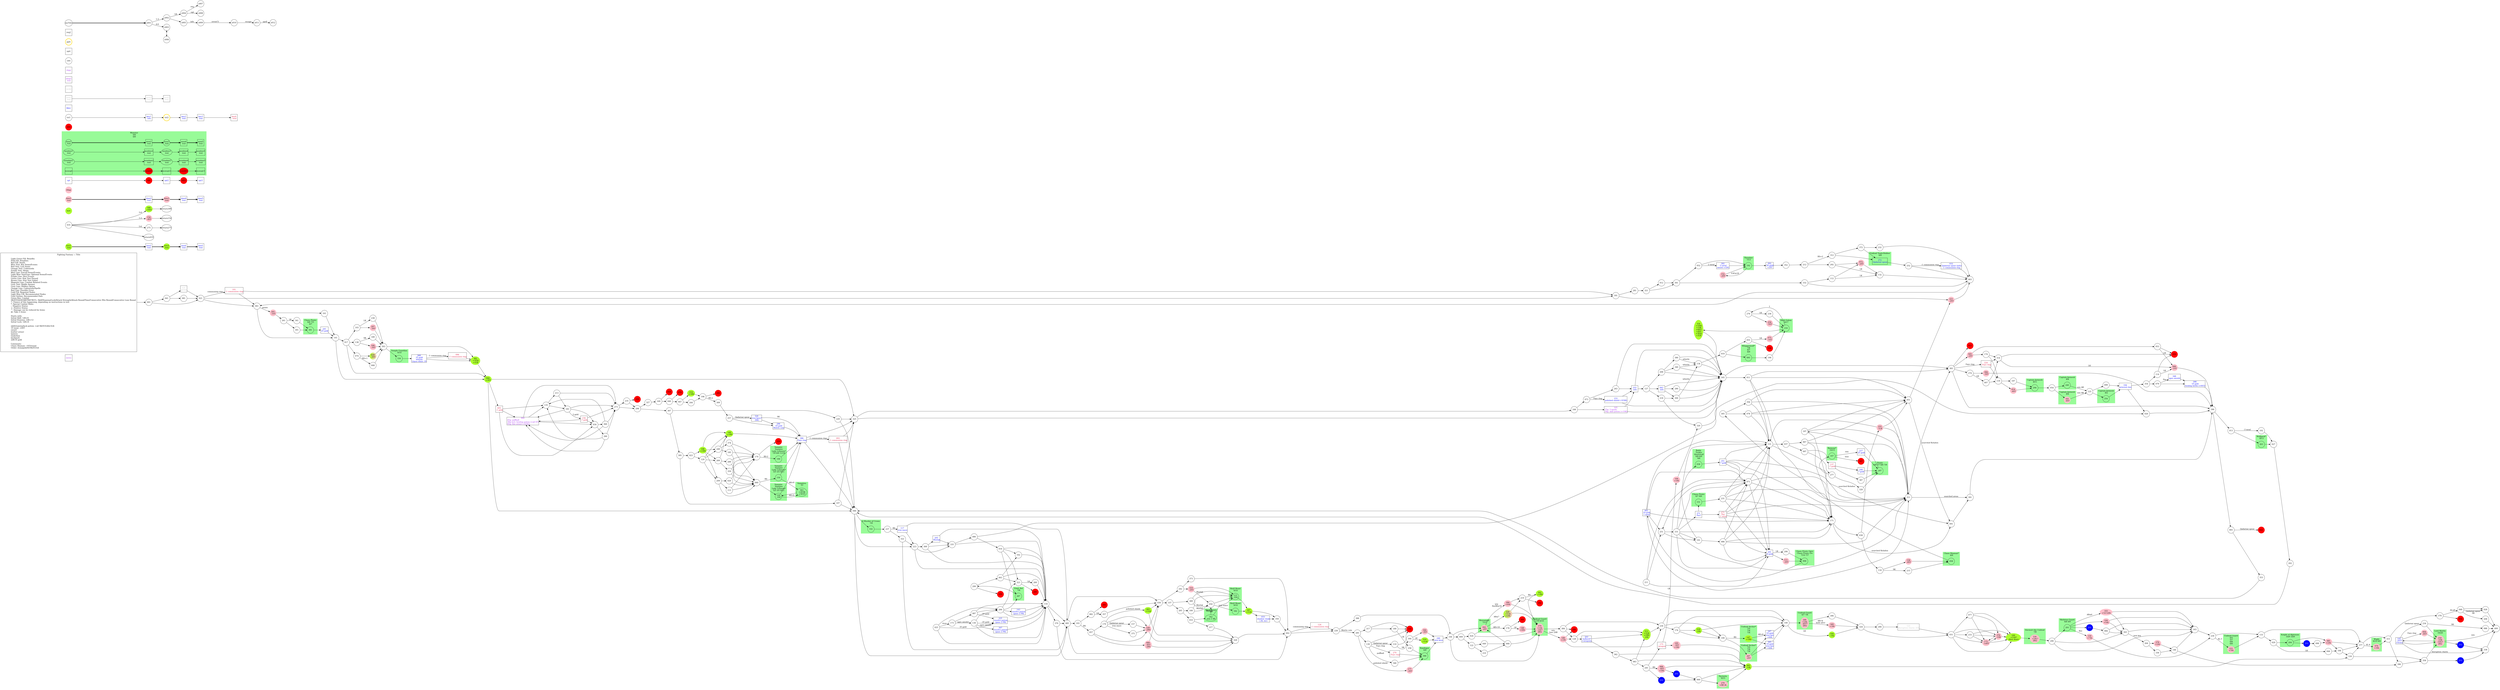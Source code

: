 digraph {
	// graph defaults
	rankdir=LR
	mclimit=50
	nodesep=.3 // changes horizontal separation of nodes
	ranksep=.4 // changes vertical separation of nodes
	node [height=.7
		width=.7
		shape=ellipse
		margin=0]
	edge[weight=5]
	stylesheet="../style.css"
	
	subgraph ShopMenu {
		node [fontcolor = "purple" shape = "rect" margin = 0.1]
		menu
	}

	// a box for a graph label
	// note that you can override the defaults set above
	title [label = "Fighting Fantasy --: Title\n\n \
		Light Green Fill: Benefits\l \
		Pink Fill: Penalties\l \
		Red Fill: Death\l \
		Blue Text: Key Items/Events\l \
		Red Text: Lost Items\l \
		Orange Text: Codewords\l \
		Purple Text: Shops\l \
		Blue Line: Forced Items/Events\l \
		Light Blue Text/Line: Optional Items/Events\l \
		Purple Line: Dice Events\l \
		Green Line: Stat Test Passed\l \
		Brown Line: Stat Test Failed\l \
		Magenta Line: Combat Related Events\l \
		Grey Text: Riddle Answer\l \
		Grey Line: Hidden Option\l \
		Orange Line: Codewords/Spells\l \
		Red Line: Possible Error\l \
		Gold Fill: Required Nodes\l \
		Light Blue Fill: Recommended Nodes\l \
		Gold Outline: Recommended Path\l \
		Green Box: Combat\l \
		SK/ST/LK/AT/AR/TM/CW/CL: Skill/Stamina/Luck/Attack Strength/Attack Round/Time/Consecutive Win Round/Consecutive Lose Round\l \
		?: Chance of this happening, depending on instructions in text\l \
		*: Special Combat Rules\l \
		-: Negative Status\l \
		+: Positive Status\l \
		^: Damage can be reduced by items\l \
		@: Take 2 items\l\l \
		Starts with:\l \
		Initial Skill: 1d6+6\l \
		Initial Stamina: 2d6+12\l \
		Initial Luck: 1d6+6\l\l \
		skill/stamina/luck potion: +all SK/ST/LK&1ILK\l \
		10 meal: +4ST\l \
		sword\l \
		leather armor\l \
		lantern\l \
		tinderbox\l \
		backpack\l \
		2d6+6 gold\l\l \
		Comments:\l \
		Chaos Shaman: -1ST/round\l \
		Order: item/gold/AT/SK/ST/LK\l \
		"
		shape = "box"
		margin = 0.1]
		
	subgraph Boost {
		node [style = "filled" color = "greenyellow"]
		boo1 [label = "\N\n text"]
		boo3 [label = "\N\n text"]
		039 [color = "greenyellow:pink" label = "\N\n -2ST\n +1RS"]
		094 [label = "\N\n +3ST"]
		100 [label = "\N\n +1LK?\n (first door)"]
		108 [label = "\N\n +1RS"]
		147 [label = "\N\n +1RS"]
		149 [label = "\N\n +1RS"]
		164 [label = "\N\n -1AL"]
		214 [label = "\N\n +1RS"]
		226 [color = "greenyellow:pink" label = "\N\n +1LK\n +2AL"]
		262 [label = "\N\n +1RS"]
		267 [label = "\N\n +1LK"]
		283 [label = "\N\n +1LK"]
		302 [label = "\N\n -1AL"]
		308 [label = "\N\n +6ST"]
		313 [label = "\N\n +1LK\n +1RS\n -2AL"]
		316 [label = "\N\n +1ISK\n +1SK\n +4IST\n +4ST\n +3ILK\n +3LK"]
		318 [label = "\N\n -2AL"]
		319 [label = "\N\n +1LK"]
		382 [label = "\N\n +1ILK\n +1LK"]
		bstt
	}

	subgraph Damage {
		node [style = "filled" color = "pink"]
		dam1 [label = "\N\n text"]
		dam3 [label = "\N\n text"]
		004 [label = "\N\n -4ST"]
		014 [label = "\N\n -4ST"]
		039 [label = "\N\n -2ST"]
		042 [label = "\N\n -2ST"]
		045 [label = "\N\n -2ST"]
		066 [label = "\N\n -4ST\n +3AL"]
		072 [label = "\N\n -2ST"]
		075 [label = "\N\n -1ST"]
		076 [label = "\N\n +3AL"]
		089 [label = "\N\n -4ST\n -2RS"]
		090 [label = "\N\n -1ST"]
		104 [label = "\N\n +5AL"]
		106 [label = "\N\n +3AL"]
		109 [label = "\N\n -2RS"]
		111 [label = "\N\n -2ST"]
		148 [label = "\N\n +4AL"]
		152 [label = "\N\n -2ST"]
		154 [label = "\N\n -4ST"]
		158 [label = "\N\n -4ST"]
		159 [label = "\N\n +7AL"]
		166 [label = "\N\n -3ST"]
		172 [label = "\N\n -1dST"]
		177 [label = "\N\n -2ST"]
		188 [label = "\N\n +2AL"]
		195 [label = "\N\n -3ST\n +3AL"]
		201 [label = "\N\n -1ST"]
		207 [label = "\N\n -3ST"]
		221 [label = "\N\n -2ST"]
		222 [label = "\N\n +3AL"]
		250 [label = "\N\n -1SK\n -1DG?\n (RS)"]
		255 [label = "\N\n -1LK"]
		256 [label = "\N\n -5ST"]
		278 [label = "\N\n +2AL"]
		279 [label = "\N\n +AR AL"]
		284 [label = "\N\n +4AL"]
		288 [label = "\N\n +2AL\n -4ST?\n (RS)"]
		310 [label = "\N\n -2ST"]
		330 [label = "\N\n +2AL?\n (RS)"]
		344 [label = "\N\n -3ST"]
		345 [label = "\N\n -4ST"]
		349 [label = "\N\n +3AL"]
		355 [label = "\N\n +1d-1dAL"]
		376 [label = "\N\n -1SK"]
		379 [label = "\N\n +1AL\n -1AT?\n (RS)"]
		385 [label = "\N\n +2AL"]
		394 [label = "\N\n -3ST"]
		397 [label = "\N\n -2ST"]
		ddgg
	}
	
	subgraph Death {
		node [style = "filled" color = "red"]
		ddt
		ddt2
		monddt
		monddt2
		015
		018
		022
		056
		059
		070
		136
		155
		220
		259
		282
		286
		295
		339
		347
		364
		393
		399
		ddtt
	}

	subgraph Key_Item {
		node [fontcolor = "blue" shape = "rect"]
		key1 [label = "\N\n info" tooltip = "info text"]
		key2 [label = "\N\n text"]
		key3 [label = "\N\n text"]
		key4 [fontcolor = "crimson" label = "\N\n -text"]
		boo2 [class = "bst" label = "\N\n text"]
		boo4 [class = "bst" label = "\N\n text"]
		boo5 [class = "bst" label = "\N\n text"]
		dam2 [class = "ddg" label = "\N\n text"]
		dam4 [class = "ddg" label = "\N\n text"]
		dam5 [class = "ddg" label = "\N\n text"]
		opt
		opt2 [class = "bst"]
		opt3 [class = "bst"]
		005 [fontcolor = "crimson" label = "\N\n -1 gold"]
		032 [label = "\N\n Qadarnai spear (info)\n -1 communion ring"]
		033 [label = "\N\n shadow cloak\n (-AL inc)"]
		043 [label = "\N\n info" tooltip = "Iola knows charm"]
		062 [label = "\N\n 10 gold\n 1 meal"]
		092 [class = "bst" label = "\N\n 50 gold\n +2ST"]
		093 [fontcolor = "crimson" label = "\N\n -1 communion ring"]
		096 [fontcolor = "crimson" label = "\N\n -1 communion ring"]
		101 [fontcolor = "crimson" label = "\N\n -1 communion ring"]
		117 [label = "\N\n iron mace"]
		126 [fontcolor = "crimson" label = "\N\n -1 communion ring"]
		137 [fontcolor = "crimson" label = "\N\n -? gold"]
		143 [label = "\N\n resolve potion\n (pass 2 PR)"]
		145 [class = "ddg" label = "\N\n -3ST?\n (!item)"]
		153 [label = "\N\n polished shield (-1ESK)"]
		156 [fontcolor = "crimson" label = "\N\n -? gold"]
		175 [fontcolor = "crimson" label = "\N\n -weapon"]
		194 [label = "\N\n armoury key"]
		203 [label = "\N\n halberd?\n (-weapon)"]
		205 [label = "\N\n Morlak"]
		224 [fontcolor = "crimson" label = "\N\n -Fays ring"]
		225 [label = "\N\n resolve potion\n (pass 2 PR)"]
		227 [label = "\N\n 25 gold"]
		241 [label = "\N\n 25 gold"]
		246 [label = "\N\n iron keys"]
		247 [class = "ddg" label = "\N\n 10 gold\n iron key\n +4AL"]
		248 [label = "\N\n ? gold"]
		270 [fontcolor = "crimson" label = "\N\n -Fays ring"]
		271 [fontcolor = "crimson" label = "\N\n Paz\n -1 meal"]
		272 [label = "\N\n Qadarnai spear"]
		291 [label = "\N\n 6 gold"]
		296 [label = "\N\n 10 gold\n Motris coin"]
		307 [label = "\N\n resolve potion\n (pass 2 PR)"]
		326 [label = "\N\n iron keys?\n (SK)"]
		333 [label = "\N\n info" tooltip = "Qadarnai spear, disruption charm, finger of Lhyss"]
		348 [label = "\N\n ages amulet"]
		351 [label = "\N\n 7 gold"]
		365 [class = "ddg" label = "\N\n 10 gold\n iron key\n +4AL"]
		368 [label = "\N\n 25 gold\n whistle\n Lhyss elixir: 35"]
		371 [label = "\N\n Paz?"]
		386 [label = "\N\n Fays ring"]
		392 [label = "\N\n -2 meal\n sword +1DG"]
		398 [label = "\N\n 10 gold\n healing herbs (+6ST)"]
		kkyy
	}
	
	subgraph Key_Word {
		node [fontcolor = "grey" shape = "rect"]
		wrd1 [label = "\N\n text"]
		wrd2 [label = "\N\n text"]
		wrd3 [label = "\N\n text"]
		121 [label = "\N\n pirate"]
		123 [label = "\N\n disruption charm: 253"]
		wrdd
	}
	
	subgraph Shop {
		node [fontcolor = "purple" shape = "rect"]
		shop1 [label = "\N\n text"]
		064 [label = "\N\n 45g: puffball\l 30g (x2): healing potion (+all ST)\l 65g: fine armor (-1EDG)\l"]
		105 [label = "\N\n 15g: 3 meals\l 50g: skill potion (+1SK)\l"]
		shpp
	}
	
	subgraph Combat {
		style = "filled" color = "palegreen"
		subgraph cluster_00 {
			label = "Monster\n 0/0\n 0/0"
			mon1 [label = "\N\n text"]
			mon2 [shape = "rect" class = "kky" label = "\N\n text"]
			mon3 [label = "\N\n text"]
			mon4 [shape = "rect" class = "kky" label = "\N\n text"]
			mon5 [shape = "rect" class = "kky" label = "\N\n text"]
			monboo1 [class = "bst" label = "\N\n text"]
			monboo2 [shape = "rect" class = "bst kky" label = "\N\n text"]
			monboo3 [class = "bst" label = "\N\n text"]
			monboo4 [shape = "rect" class = "bst kky" label = "\N\n text"]
			monboo5 [shape = "rect" class = "bst kky" label = "\N\n text"]
			mondam1 [class = "ddg" label = "\N\n text"]
			mondam2 [shape = "rect" class = "ddg kky" label = "\N\n text"]
			mondam3 [class = "ddg" label = "\N\n text"]
			mondam4 [shape = "rect" class = "ddg kky" label = "\N\n text"]
			mondam5 [shape = "rect" class = "ddg kky" label = "\N\n text"]
			monopt [shape = "rect" class = "bst kky"]
			monddt
			monopt2 [shape = "rect" class = "bst kky"]
			monddt2
			monopt3 [shape = "rect" class = "bst kky"]
		}

		subgraph cluster_01 {
			label = "Chaos Pirate Ogre\n Chaos Pirate Orc\n 7/10 7/7"
			006
		}
		
		subgraph cluster_02 {
			label = "Lord Mortis\n 11/20"
			006
		}
		
		subgraph cluster_03 {
			label = "Baldy\n Tusker\n Shortstuff\n 6/8 6/9\n 9/6"
			036
		}
		
		subgraph cluster_04 {
			label = "Werewight\n 7/12"
			042
		}
		
		subgraph cluster_05 {
			label = "Chaos Shaman*\n 8/9"
			058
		}
		
		subgraph cluster_06 {
			label = "Wight\n 8/10 9/9"
			076
		}
		
		subgraph cluster_07 {
			label = "Whipperwolf*\n 7/8\n 8/7\n 8/9"
			095
		}
		
		subgraph cluster_08 {
			label = "Skull Beast\n 9/10"
			115 [label = "\N\n -1DG"]
		}
		
		subgraph cluster_09 {
			label = "Vampire\n Vampire\n Lady Lotmora*\n 5/5 5/5 9/11"
			120 [label = "\N\n -2AT"]
		}
		
		subgraph cluster_10 {
			label = "A Murder of Crows\n 7/9"
			142
		}
		
		subgraph cluster_11 {
			label = "Undead Archer*\n 7/5\n 7/4\n 7/4"
			147
		}
		
		subgraph cluster_12 {
			label = "Vampire\n Vampire\n Lady Lotmora*\n 5/5 5/5 9/11"
			150
		}
		
		subgraph cluster_13 {
			label = "Chaos Pirate\n 6/7 8/6"
			151
		}
		
		subgraph cluster_14 {
			label = "Baracas*\n 10/15"
			167
		}
		
		subgraph cluster_16 {
			label = "Skull Beast\n 9/10"
			182
		}
		
		subgraph cluster_17 {
			label = "Vampire\n Vampire\n Lady Lotmora*\n 7/9 6/8 11/18"
			190
		}
		
		subgraph cluster_18 {
			label = "Thrasher\n 7/13"
			192
		}
		
		subgraph cluster_19 {
			label = "Knight of Alptraum\n 10/9 10/9"
			204
		}
		
		subgraph cluster_20 {
			label = "Rock Golem\n 9/17"
			216
		}
		
		subgraph cluster_21 {
			label = "Undead Guard\n 6/5\n 5/7\n 6/6\n 6/6"
			222
		}
		
		subgraph cluster_22 {
			label = "Captain Jarmesh\n 8/4"
			240
		}
		
		subgraph cluster_23 {
			label = "Lord Mortis\n 10/20"
			250
		}
		
		subgraph cluster_24 {
			label = "Captain Jarmesh\n 8/2"
			254
		}
		
		subgraph cluster_25 {
			label = "Wolfpack*\n 8/13"
			263
		}
		
		subgraph cluster_26 {
			label = "Undead Tomb-Robber\n 6/8"
			272
		}
		
		subgraph cluster_27 {
			label = "Nycterin\n 9/15"
			279
		}
		
		subgraph cluster_28 {
			label = "Giant Ant\n 7/8"
			287
		}
		
		subgraph cluster_29 {
			label = "Undead Guard\n 6/7 7/6"
			288
		}
		
		subgraph cluster_30 {
			label = "Skeleton Guard\n 9/8 9/9"
			293
		}
		
		subgraph cluster_31 {
			label = "Captain Jarmesh\n 8/11"
			294
		}
		
		subgraph cluster_32 {
			label = "Pirate\n 6/8 7/7 8/6 7/9"
			297
		}
		
		subgraph cluster_33 {
			label = "Vampire\n Vampire\n Lady Lotmora\n Kandogor*\n 7/9 6/8 11/18 7/7"
			190
		}
		
		subgraph cluster_34 {
			label = "Davmori the Undead\n 7/8"
			330
		}
		
		subgraph cluster_35 {
			label = "Temple Guardian\n 9/10"
			334
		}
		
		subgraph cluster_36 {
			label = "Skull Beast\n ?/?"
			342 [label = "\N\n win 2 AR"]
		}
		
		subgraph cluster_37 {
			label = "Captain Jarmesh\n 8/4"
			345
		}
		
		subgraph cluster_38 {
			label = "Vampires\n ?/?"
			363 [label = "\N\n +2ESK\n +5EST"]
		}
		
		subgraph cluster_39 {
			label = "Kandogor\n 8/8"
			366
		}
		
		subgraph cluster_40 {
			label = "Undead Guard\n 7/9 6/10"
			379
		}
		
		subgraph cluster_41 {
			label = "Chaos Pirate\n 6/6 7/5\n 8/7"
			381
		}
		
		subgraph cluster_42 {
			label = "Undead Archer*\n 7/5\n 7/4\n 7/4"
			397
		}
		
		cbtt
	}
	
	subgraph Area_1 {
		node [style = "filled" color = "blue" fontcolor = "white" fixedsize = true label = "253"]
		253.1
		253.2
		253.3
		253.4
		253.5
		253.6
	}
	
	subgraph Optional {
		node [shape = "rect" class = "opt kky"]
		opt [class = "opt kky"]
		monopt [class = "opt kky"]
		opt2 [class = "opt kky"]
		monopt2 [class = "opt kky"]
		opt3 [class = "opt kky"]
		monopt3 [class = "opt kky"]
		optt
	}
	
	subgraph Path {
		node [class = "path" penwidth = 3 color = "gold"]
		txt2
		key2 [class = "path"]
		wrd2 [class = "path"]
		key3
		wrd3
		boo3 [class = "path"]
		boo4 [class = "path bst"]
		boo5
		dam3 [class = "path"]
		dam4 [class = "path ddg"]
		dam5
		monboo3 [class = "path bst"]
		monboo4 [class = "path bst kky"]
		monboo5
		mondam3 [class = "path ddg"]
		mondam4 [class = "path ddg kky"]
		mondam5
		mon3 [class = "path"]
		mon4 [class = "path kky"]
		ddt2 [class = "path"]
		opt3 [class = "path opt kky"]
		monddt2 [class = "path"]
		monopt3 [class = "path opt kky"]
		pptt
	}
	
	subgraph Required {
		node [shape = "rect" class = "req kky"]
		key3 [class = "req kky"]
		wrd3 [class = "req kky"]
		boo5 [class = "req kky"]
		dam5 [class = "req kky"]
		monboo5 [class = "req kky"]
		mondam5 [class = "req kky"]
		mon5 [class = "req kky"]
		400 [class = "req" shape = "octagon"]
	}
	
	subgraph Required2 {
		node [shape = "rect" class = "req2 kky"]
		req2 [class = "req2 kky"]
	}
	
	mon1 -> mon2 -> mon3 -> mon4 -> mon5 [penwidth = 3]
	boo1 -> boo2 -> boo3 -> boo4 -> boo5 [penwidth = 3]
	dam1 -> dam2 -> dam3 -> dam4 -> dam5 [penwidth = 3]
	txt1 -> key1 -> txt2 -> key2 -> key3 -> key4
	wrd1 -> wrd2 -> wrd3
	opt -> ddt -> opt2 -> ddt2 -> opt3
	monboo1 -> monboo2 -> monboo3 -> monboo4 -> monboo5
	mondam1 -> mondam2 -> mondam3 -> mondam4 -> mondam5
	monopt -> monddt -> monopt2 -> monddt2 -> monopt3

	myTitle -> z001 [penwidth = 3]
	z001 -> z002 [class = "dice" label = "1-3"]
	z001 -> z003 [class = "dice" label = "4-6"]
	z002 -> z004 [class = "pass" label = "LK"]
	z002 -> z005 [class = "fail"]
	z003 -> z006 [dir = "both"]
	z004 -> z007 [class = "req" label = "req"]
	z004 -> z008 [class = "opt" label = "-opt"]
	z005 -> z009 [class = "info" label = "info"]
	z009 -> z010 [class = "err" label = "error(?)"]
	z010 -> z011 [class = "cbt" label = "escape"]
	z011 -> z012 [class = "skl" label = "spell"]
	{
		rank = same
		z003
		z006
	}

	title -> 001
	001 -> 041
	001 -> 021
	002 -> 126 [class = "opt" label = "communing ring"]
	002 -> 228
	003 -> 061
	004 -> 250
	005 -> 064
	005 -> 135
	005 -> 034
	006 -> 062
	007 -> 119
	007 -> 314
	008 -> 303
	009 -> 024
	009 -> 122
	010 -> 342
	010 -> 217
	011 -> 383
	011 -> 051
	011 -> 131
	011 -> 171
	012 -> 361
	013 -> 102 [class = "opt" label = "-3 meal"]
	013 -> 263
	014 -> 294
	015
	016 -> 116
	016 -> 162
	016 -> 323
	016 -> 287
	017 -> 103
	017 -> 074
	017 -> 138
	017 -> 094
	018
	019 -> 055
	019 -> 095
	020 -> 060
	020 -> 170
	021 -> 181
	021 -> 061
	021 -> 101 [class = "opt" label = "communing ring"]
	022
	023 -> 108
	023 -> 129
	024 -> 042
	024 -> 379
	025 -> 225 [class = "opt" label = "35 gold"]
	025 -> 173 [class = "opt" label = "-item"]
	025 -> 200
	025 -> 116
	026 -> 186
	027 -> 202
	028 -> 400
	029 -> 044 [class = "pass" label = "LK"]
	029 -> 204 [class = "fail"]
	030 -> 242
	030 -> 337
	031 -> 077
	031 -> 233
	031 -> 172
	031 -> 376
	031 -> 100
	032 -> 003
	033 -> 350
	034 -> 360
	034 -> 390
	035 -> 154 [class = "dice" label = "1-2"]
	035 -> 308 [class = "dice" label = "3-4"]
	035 -> 275 [class = "dice" label = "5-6"]
	035 -> return035
	036 -> 351
	037 -> 067
	037 -> 097
	038 -> 118
	038 -> 255
	039 -> 303
	040 -> 047
	040 -> 070
	041 -> 121
	041 -> 081
	042 -> 226 [class = "cbt" label = "AR&le;7"]
	042 -> 284 [class = "cbt" label = "win\n 8&le;AR&le;10"]
	042 -> 178 [class = "cbt" label = "AR>10"]
	043 -> 280
	043 -> 300
	043 -> 165
	044 -> 184
	045 -> 174
	045 -> 053
	046 -> 142
	046 -> 085
	046 -> 223
	047 -> 214
	047 -> 244
	048 -> 208 [class = "pass" label = "Qadarnai spear\n SK"]
	048 -> 028 [class = "fail"]
	048 -> 028
	049 -> 068
	050 -> 182 [class = "req" label = "iron mace"]
	050 -> 115
	051 -> 091 [class = "req" label = "searched Keladon"]
	051 -> 221
	052 -> 392 [class = "opt" label = "-2 meal"]
	052 -> 192
	053 -> 090 [class = "pass" label = "LK"]
	053 -> 059 [class = "fail"]
	054 -> 345
	054 -> 240
	055 -> 075 [class = "pass" label = "LK"]
	055 -> 136 [class = "fail"]
	056
	057 -> 089
	057 -> 109
	057 -> 179
	058 -> 305
	059
	060 -> 150 [class = "pass" label = "RS"]
	060 -> 120 [class = "fail"]
	061 -> 201 [class = "pwd" label = "pirate"]
	061 -> 141
	062 -> 251
	062 -> 071
	062 -> 171
	062 -> 131
	062 -> 311
	063 -> 116
	063 -> 162
	063 -> 323
	064 -> 034
	064 -> 135
	064 -> 273
	065 -> 022 [class = "req" label = "Qadarnai spear"]
	065 -> 353
	066 -> 302
	067 -> 051
	067 -> 171
	067 -> 311
	068 -> 042
	068 -> 379
	069 -> 279
	069 -> 302
	070
	071 -> 251
	071 -> 291
	071 -> 171
	071 -> 131
	071 -> 311
	072 -> 132
	073 -> 153 [class = "req" label = "Fays ring"]
	073 -> 243
	074 -> 008 [class = "pass" label = "RS+1"]
	074 -> 039 [class = "fail"]
	075 -> 216
	076 -> 315
	077 -> 172
	077 -> 376
	077 -> 100
	078 -> 051
	078 -> 131
	078 -> 311
	079 -> 348 [class = "req" label = "Paz"]
	079 -> 398
	080 -> 026
	080 -> 016
	081 -> 021
	082 -> 357 [class = "pass" label = "LK"]
	082 -> 393 [class = "fail"]
	083 -> 245
	083 -> 302
	083 -> 313
	084 -> 163
	084 -> 343
	085 -> 030
	085 -> 193
	085 -> 329
	086 -> 071
	086 -> 291
	086 -> 171
	086 -> 131
	086 -> 311
	087 -> 225 [class = "opt" label = "-35 gold"]
	087 -> 200
	087 -> 116
	088 -> 400
	089 -> 030
	089 -> 329
	090 -> 186
	091 -> 391
	092 -> 352
	093 -> 046
	093 -> 325
	094 -> 005
	094 -> 325
	094 -> 046
	095 -> 196
	096 -> 382
	097 -> 137
	097 -> 277
	098 -> 385
	099 -> 194
	100 -> 330
	101 -> 181
	101 -> 061
	102 -> 027
	103 -> 238 [class = "pass" label = "LK"]
	103 -> 207 [class = "fail"]
	104 -> 163
	104 -> 343
	105 -> 333
	105 -> 165
	106 -> 320
	107 -> 046
	107 -> 325
	108 -> 269
	108 -> 249
	108 -> 149
	108 -> 209
	109 -> 030
	109 -> 329
	110 -> 304 [class = "pass" label = "SK"]
	110 -> 155 [class = "fail"]
	111 -> 006
	112 -> 132 [class = "pass" label = "LK"]
	112 -> 072 [class = "fail"]
	113 -> 060
	113 -> 170
	114 -> 090 [class = "pass" label = "LK"]
	114 -> 059 [class = "fail"]
	115 -> 267
	116 -> 085
	116 -> 370
	117 -> 085
	117 -> 223
	118 -> 215 [class = "pass" label = "SK"]
	118 -> 158 [class = "fail"]
	119 -> 014
	119 -> 187
	120 -> 363 [class = "cbt" label = "AR>9"]
	120 -> 386
	121 -> 021
	122 -> 049
	122 -> 210
	123 -> 031
	124 -> 358
	124 -> 377
	125 -> 099
	125 -> 254
	126 -> 228
	127 -> 043
	127 -> 268
	127 -> 218
	128 -> 203
	128 -> 313
	129 -> 269
	129 -> 249
	129 -> 149
	129 -> 209
	130 -> 307 [class = "opt" label = "-ages amulet"]
	130 -> 225 [class = "opt" label = "-35 gold"]
	130 -> 200
	130 -> 116
	131 -> 091 [class = "req" label = "searched Keladon"]
	131 -> 037
	132 -> 003
	133 -> 029
	133 -> 377
	134 -> 019
	134 -> 165
	135 -> 183
	135 -> 213
	136
	137 -> 387
	137 -> 248
	138 -> 189 [class = "pass" label = "SK"]
	138 -> 166 [class = "fail"]
	139 -> 110 [class = "req" label = "Qadarnai spear"]
	139 -> 346 [class = "req" label = "puffball"]
	139 -> 270 [class = "req" label = "Fays ring"]
	139 -> 155
	140 -> 164 [class = "pass" label = "LK"]
	140 -> 288 [class = "fail"]
	141 -> 017
	141 -> 094
	142 -> 237
	143 -> 116
	144 -> 009
	144 -> 042
	144 -> 379
	145 -> 234 [class = "req" label = "Qadarnai spear"]
	145 -> 004 [class = "req" label = "Fays ring"]
	145 -> 338 [class = "req" label = "disruption charm"]
	145 -> 250
	146 -> 163
	146 -> 396
	147 -> 365
	147 -> 247 [class = "cbt" label = "AR>8"]
	148 -> 379
	149 -> 386
	150 -> 363 [class = "cbt" label = "AR>9"]
	150 -> 386
	151 -> 231
	152 -> 192
	153 -> 333
	153 -> 165
	154 -> return154
	155
	156 -> 034
	156 -> 064
	156 -> 273
	157 -> 109
	158 -> 058
	159 -> 239
	160 -> 050 [class = "req" label = "Morlak"]
	160 -> 115
	161 -> 141
	162 -> 116
	163 -> 239
	164 -> 324
	165 -> 011
	165 -> 383
	166 -> 303
	167 -> 227 [class = "cbt" label = "win"]
	167 -> 347 [class = "cbt" label = "lose"]
	168 -> 105
	168 -> 073
	169 -> 040
	169 -> 018
	170 -> 190 [class = "pass" label = "RS-2"]
	170 -> 220 [class = "fail"]
	171 -> 091 [class = "req" label = "searched Keladon"]
	171 -> 038
	172 -> 376
	172 -> 100
	173 -> 130 [class = "req" label = "ages amulet"]
	173 -> 087
	174 -> 119
	174 -> 314
	175 -> 106 [class = "pass" label = "LK"]
	175 -> 195 [class = "fail"]
	176 -> 318
	176 -> 199
	176 -> 140
	177 -> 366
	178 -> 148 [class = "pass" label = "LK"]
	178 -> 364 [class = "fail"]
	179 -> 109
	179 -> 157 [class = "opt" label = "Qadarnai spear"]
	179 -> 283 [class = "opt" label = "polished shield"]
	179 -> 375 [class = "opt" label = "iron mace"]
	180 -> 258 [class = "pass" label = "LK"]
	180 -> 155 [class = "fail"]
	181 -> 221
	181 -> 281
	182 -> 267
	183 -> 156 [class = "opt" label = "2 gold"]
	183 -> 034
	183 -> 064
	183 -> 273
	184 -> 124
	184 -> 377
	185 -> 060
	185 -> 170
	186 -> 065
	186 -> 013
	187 -> 294
	188 -> 286
	188 -> 230
	188 -> 128
	189 -> 303
	190 -> 386
	191 -> 036
	191 -> 086
	192 -> 152 [class = "cbt" label = "EAT&ge;18"]
	192 -> 092
	193 -> 057 [class = "pass" label = "RS"]
	193 -> 082 [class = "fail"]
	194 -> 026
	194 -> 354
	195 -> 302
	196 -> 216
	197 -> 051
	197 -> 171
	197 -> 311
	198 -> 309 [class = "pass" label = "RS-2"]
	198 -> 399 [class = "fail"]
	199 -> 147 [class = "pass" label = "RS"]
	199 -> 397 [class = "fail"]
	200 -> 116
	200 -> 143
	200 -> 323
	200 -> 287
	201 -> 261
	201 -> 161
	202 -> 046
	203 -> 313
	203 -> 362
	204 -> 385
	205 -> 116
	205 -> 335
	206 -> 006
	207 -> 303
	208 -> 400
	209 -> 113
	209 -> 020
	209 -> 060
	210 -> 068
	211 -> 071
	211 -> 251
	211 -> 291
	212 -> 312 [class = "pass" label = "RS+2"]
	212 -> 292 [class = "fail"]
	213 -> 183
	213 -> 273
	214 -> 198
	215 -> 058
	216 -> 276 [class = "dice" label = "1"]
	216 -> 316
	217 -> 329
	218 -> 320
	218 -> 300
	219 -> 262 [class = "pass" label = "RS"]
	219 -> 282 [class = "fail"]
	220
	221 -> 003
	222 -> 133
	223 -> 369
	223 -> 335
	223 -> 116
	224 -> 119
	224 -> 314
	225 -> 116
	226 -> 219
	226 -> 379
	227 -> 297
	228 -> 285 [class = "req" label = "Mortis coin"]
	228 -> 388
	229 -> 046
	229 -> 325
	230 -> 176
	230 -> 199
	230 -> 140
	231 -> 071
	231 -> 291
	231 -> 171
	231 -> 131
	231 -> 311
	232 -> 003
	233 -> 172
	233 -> 376
	233 -> 100
	234 -> 250 [class = "fail"]
	234 -> 088 [class = "pass" label = "SK"]
	235 -> 339
	235 -> 298
	236 -> 216
	237 -> 117 [class = "pass" label = "RS"]
	237 -> 322 [class = "fail"]
	238 -> 303
	239 -> 222 [class = "pass" label = "AL-3"]
	239 -> 133 [class = "fail"]
	240 -> 125 [class = "cbt" label = "win AR"]
	241 -> 141
	242 -> 310
	242 -> 373
	243 -> 333
	243 -> 165
	244 -> 198
	245 -> 066 [class = "pass" label = "RS"]
	245 -> 175 [class = "fail"]
	246 -> 144
	247 -> 140
	248 -> 297
	249 -> 185
	249 -> 374
	249 -> 149
	250 -> 145
	250 -> 400 [class = "cbt" label = "win"]
	251 -> 331
	251 -> 191
	252 -> 032 [class = "opt" label = "-1 communion ring"]
	252 -> 003
	066 -> 253.1 -> 069 
	204 -> 253.2 -> 098
	245 -> 253.3 -> 069
	250 -> 253.4 -> 338
	293 -> 253.5 -> 084
	358 -> 253.6 -> 338
	254 -> 194
	255 -> 051
	255 -> 131
	255 -> 311
	256 -> 216
	257 -> 326 [class = "req" label = "Qadarnai spear"]
	257 -> 296
	258 -> 366
	259
	260 -> 116
	261 -> 341 [class = "pass" label = "LK"]
	261 -> 301 [class = "fail"]
	262 -> 379
	263 -> 027
	264 -> 278
	264 -> 336
	265 -> 010
	265 -> 160
	266 -> 123
	267 -> 033
	267 -> 350
	268 -> 340
	268 -> 380
	268 -> 165
	269 -> 289
	269 -> 359
	269 -> 149
	270 -> 366
	271 -> 071
	271 -> 291
	271 -> 171
	271 -> 131
	271 -> 311
	272 -> 252
	273 -> 235
	273 -> 298
	274 -> 007 [class = "pass" label = "LK"]
	274 -> 394 [class = "fail"]
	275 -> return275
	276 -> 236 [class = "pass" label = "LK"]
	276 -> 256 [class = "fail"]
	277 -> 167
	277 -> 328
	278 -> 146
	279 -> 302
	280 -> 165
	281 -> 321
	282
	283 -> 030
	283 -> 329
	284 -> 219
	284 -> 379
	285 -> 177 [class = "req" label = "polished shield"]
	285 -> 139
	285 -> 317
	286
	287 -> 299
	288 -> 349 [class = "cbt" label = "AR>4\n both alive"]
	288 -> 306
	289 -> 060
	289 -> 170
	290 -> 163
	290 -> 343
	290 -> 293
	291 -> 206 [class = "pass" label = "LK"]
	291 -> 111 [class = "fail"]
	292 -> 132 [class = "pass" label = "LK"]
	292 -> 072 [class = "fail"]
	293 -> 355 [class = "cbt" label = "AR&le;6"]
	293 -> 104
	293 -> 159 [class = "cbt" label = "flee"]
	294 -> 054
	295
	296 -> 386
	297 -> 197
	298 -> 327
	298 -> 367
	299 -> 063
	299 -> 259
	300 -> 134 [class = "req" label = "whistle"]
	300 -> 165
	301 -> 381
	302 -> 124
	303 -> 334
	303 -> 382
	304 -> 319 [class = "pass" label = "LK"]
	304 -> 344 [class = "fail"]
	305 -> 356
	305 -> 078
	306 -> 324
	307 -> 116
	308 -> return308
	309 -> 257
	310 -> 050 [class = "req" label = "Morlak"]
	310 -> 115
	311 -> 391 [class = "req" label = "searched areas"]
	311 -> 383
	312 -> 372
	312 -> 272
	313 -> 230
	314 -> 090 [class = "pass" label = "LK"]
	314 -> 059 [class = "fail"]
	315 -> 396
	315 -> 378
	316 -> 165
	317 -> 155
	317 -> 180
	318 -> 199
	318 -> 140
	319 -> 246
	320 -> 165
	321 -> 361
	321 -> 012
	322 -> 085
	322 -> 223
	323 -> 260 [class = "pass" label = "LK"]
	323 -> 295 [class = "fail"]
	324 -> 266
	324 -> 031
	325 -> 168
	325 -> 165
	326 -> 296 [class = "fail"]
	326 -> 386 [class = "pass" label = "SK"]
	327 -> 169
	328 -> 297
	329 -> 002
	330 -> 290
	331 -> 371
	331 -> 191
	331 -> 071
	331 -> 291
	331 -> 171
	331 -> 131
	331 -> 311
	332 -> 003
	332 -> 112
	333 -> 127
	333 -> 165
	334 -> 368
	335 -> 080
	335 -> 116
	336 -> 146
	337 -> 265
	337 -> 389
	338 -> 400
	339
	340 -> 134 [class = "req" label = "whistle"]
	340 -> 165
	341 -> 381
	342 -> 050 [class = "req" label = "Morlak"]
	342 -> 115
	343 -> 264 [class = "req" label = "iron key"]
	343 -> 163
	344 -> 246
	345 -> 125 [class = "cbt" label = "win AR"]
	346 -> 366
	347
	348 -> 398
	349 -> 324
	350 -> 002
	351 -> 071
	351 -> 291
	351 -> 171
	351 -> 131
	351 -> 311
	352 -> 212
	353 -> 046
	354 -> 114
	354 -> 079
	355 -> 163
	355 -> 343
	356 -> 051
	356 -> 131
	356 -> 311
	357 -> 030
	358 -> 250
	359 -> 060
	359 -> 170
	360 -> 135
	360 -> 064
	360 -> 273
	361 -> 052
	361 -> 332
	362 -> 302
	362 -> 083
	363 -> 120
	364
	365 -> 140
	366 -> 246
	367 -> 229
	367 -> 395
	368 -> 382
	368 -> 096 [class = "opt" label = "-1 communion ring"]
	369 -> 205
	369 -> 116
	369 -> 335
	370 -> 085
	370 -> 002
	371 -> 271
	371 -> 151
	372 -> 272
	372 -> 232
	373 -> 002
	374 -> 060
	374 -> 170
	375 -> 109
	376 -> 172
	376 -> 100
	377 -> 076 [class = "pass" label = "AL-4"]
	377 -> 315 [class = "fail"]
	378 -> 056 [class = "fail"]
	378 -> 048 [class = "pass" label = "AL&le;8"]
	379 -> 188 [class = "cbt" label = "win\n lose 2AR"]
	379 -> 384
	380 -> 134 [class = "req" label = "whistle"]
	380 -> 165
	381 -> 241
	382 -> 094
	383 -> 186
	383 -> 015
	383 -> 045
	383 -> 274
	383 -> 224 [class = "req" label = "Fays ring"]
	384 -> 286
	384 -> 230
	384 -> 128
	385 -> 184
	385 -> 377
	386 -> 046
	386 -> 325
	386 -> 093 [class = "opt" label = "-1 communion ring"]
	387 -> 297
	388 -> 144
	389 -> 050 [class = "req" label = "Morlak"]
	389 -> 115
	390 -> 135
	390 -> 064
	390 -> 273
	391 -> 186
	392 -> 192
	393
	394 -> 186
	395 -> 023
	395 -> 107
	396 -> 358
	397 -> 365
	397 -> 247
	398 -> 186
	399
	400
/*
	001 [fontsize=25]
	002 [fontsize=25]
	003 [fontsize=25]
	004 [fontsize=25]
	005 [fontsize=25]
	006 [fontsize=25]
	007 [fontsize=25]
	008 [fontsize=25]
	009 [fontsize=25]
	010 [fontsize=25]
	011 [fontsize=25]
	012 [fontsize=25]
	013 [fontsize=25]
	014 [fontsize=25]
	015 [fontsize=25]
	016 [fontsize=25]
	017 [fontsize=25]
	018 [fontsize=25]
	019 [fontsize=25]
	020 [fontsize=25]
	021 [fontsize=25]
	022 [fontsize=25]
	023 [fontsize=25]
	024 [fontsize=25]
	025 [fontsize=25]
	026 [fontsize=25]
	027 [fontsize=25]
	028 [fontsize=25]
	029 [fontsize=25]
	030 [fontsize=25]
	031 [fontsize=25]
	032 [fontsize=25]
	033 [fontsize=25]
	034 [fontsize=25]
	035 [fontsize=25]
	036 [fontsize=25]
	037 [fontsize=25]
	038 [fontsize=25]
	039 [fontsize=25]
	040 [fontsize=25]
	041 [fontsize=25]
	042 [fontsize=25]
	043 [fontsize=25]
	044 [fontsize=25]
	045 [fontsize=25]
	046 [fontsize=25]
	047 [fontsize=25]
	048 [fontsize=25]
	049 [fontsize=25]
	050 [fontsize=25]
	051 [fontsize=25]
	052 [fontsize=25]
	053 [fontsize=25]
	054 [fontsize=25]
	055 [fontsize=25]
	056 [fontsize=25]
	057 [fontsize=25]
	058 [fontsize=25]
	059 [fontsize=25]
	060 [fontsize=25]
	061 [fontsize=25]
	062 [fontsize=25]
	063 [fontsize=25]
	064 [fontsize=25]
	065 [fontsize=25]
	066 [fontsize=25]
	067 [fontsize=25]
	068 [fontsize=25]
	069 [fontsize=25]
	070 [fontsize=25]
	071 [fontsize=25]
	072 [fontsize=25]
	073 [fontsize=25]
	074 [fontsize=25]
	075 [fontsize=25]
	076 [fontsize=25]
	077 [fontsize=25]
	078 [fontsize=25]
	079 [fontsize=25]
	080 [fontsize=25]
	081 [fontsize=25]
	082 [fontsize=25]
	083 [fontsize=25]
	084 [fontsize=25]
	085 [fontsize=25]
	086 [fontsize=25]
	087 [fontsize=25]
	088 [fontsize=25]
	089 [fontsize=25]
	090 [fontsize=25]
	091 [fontsize=25]
	092 [fontsize=25]
	093 [fontsize=25]
	094 [fontsize=25]
	095 [fontsize=25]
	096 [fontsize=25]
	097 [fontsize=25]
	098 [fontsize=25]
	099 [fontsize=25]
	100 [fontsize=25]
	101 [fontsize=25]
	102 [fontsize=25]
	103 [fontsize=25]
	104 [fontsize=25]
	105 [fontsize=25]
	106 [fontsize=25]
	107 [fontsize=25]
	108 [fontsize=25]
	109 [fontsize=25]
	110 [fontsize=25]
	111 [fontsize=25]
	112 [fontsize=25]
	113 [fontsize=25]
	114 [fontsize=25]
	115 [fontsize=25]
	116 [fontsize=25]
	117 [fontsize=25]
	118 [fontsize=25]
	119 [fontsize=25]
	120 [fontsize=25]
	121 [fontsize=25]
	122 [fontsize=25]
	123 [fontsize=25]
	124 [fontsize=25]
	125 [fontsize=25]
	126 [fontsize=25]
	127 [fontsize=25]
	128 [fontsize=25]
	129 [fontsize=25]
	130 [fontsize=25]
	131 [fontsize=25]
	132 [fontsize=25]
	133 [fontsize=25]
	134 [fontsize=25]
	135 [fontsize=25]
	136 [fontsize=25]
	137 [fontsize=25]
	138 [fontsize=25]
	139 [fontsize=25]
	140 [fontsize=25]
	141 [fontsize=25]
	142 [fontsize=25]
	143 [fontsize=25]
	144 [fontsize=25]
	145 [fontsize=25]
	146 [fontsize=25]
	147 [fontsize=25]
	148 [fontsize=25]
	149 [fontsize=25]
	150 [fontsize=25]
	151 [fontsize=25]
	152 [fontsize=25]
	153 [fontsize=25]
	154 [fontsize=25]
	155 [fontsize=25]
	156 [fontsize=25]
	157 [fontsize=25]
	158 [fontsize=25]
	159 [fontsize=25]
	160 [fontsize=25]
	161 [fontsize=25]
	162 [fontsize=25]
	163 [fontsize=25]
	164 [fontsize=25]
	165 [fontsize=25]
	166 [fontsize=25]
	167 [fontsize=25]
	168 [fontsize=25]
	169 [fontsize=25]
	170 [fontsize=25]
	171 [fontsize=25]
	172 [fontsize=25]
	173 [fontsize=25]
	174 [fontsize=25]
	175 [fontsize=25]
	176 [fontsize=25]
	177 [fontsize=25]
	178 [fontsize=25]
	179 [fontsize=25]
	180 [fontsize=25]
	181 [fontsize=25]
	182 [fontsize=25]
	183 [fontsize=25]
	184 [fontsize=25]
	185 [fontsize=25]
	186 [fontsize=25]
	187 [fontsize=25]
	188 [fontsize=25]
	189 [fontsize=25]
	190 [fontsize=25]
	191 [fontsize=25]
	192 [fontsize=25]
	193 [fontsize=25]
	194 [fontsize=25]
	195 [fontsize=25]
	196 [fontsize=25]
	197 [fontsize=25]
	198 [fontsize=25]
	199 [fontsize=25]
	200 [fontsize=25]
	201 [fontsize=25]
	202 [fontsize=25]
	203 [fontsize=25]
	204 [fontsize=25]
	205 [fontsize=25]
	206 [fontsize=25]
	207 [fontsize=25]
	208 [fontsize=25]
	209 [fontsize=25]
	210 [fontsize=25]
	211 [fontsize=25]
	212 [fontsize=25]
	213 [fontsize=25]
	214 [fontsize=25]
	215 [fontsize=25]
	216 [fontsize=25]
	217 [fontsize=25]
	218 [fontsize=25]
	219 [fontsize=25]
	220 [fontsize=25]
	221 [fontsize=25]
	222 [fontsize=25]
	223 [fontsize=25]
	224 [fontsize=25]
	225 [fontsize=25]
	226 [fontsize=25]
	227 [fontsize=25]
	228 [fontsize=25]
	229 [fontsize=25]
	230 [fontsize=25]
	231 [fontsize=25]
	232 [fontsize=25]
	233 [fontsize=25]
	234 [fontsize=25]
	235 [fontsize=25]
	236 [fontsize=25]
	237 [fontsize=25]
	238 [fontsize=25]
	239 [fontsize=25]
	240 [fontsize=25]
	241 [fontsize=25]
	242 [fontsize=25]
	243 [fontsize=25]
	244 [fontsize=25]
	245 [fontsize=25]
	246 [fontsize=25]
	247 [fontsize=25]
	248 [fontsize=25]
	249 [fontsize=25]
	250 [fontsize=25]
	251 [fontsize=25]
	252 [fontsize=25]
	253 [fontsize=25]
	254 [fontsize=25]
	255 [fontsize=25]
	256 [fontsize=25]
	257 [fontsize=25]
	258 [fontsize=25]
	259 [fontsize=25]
	260 [fontsize=25]
	261 [fontsize=25]
	262 [fontsize=25]
	263 [fontsize=25]
	264 [fontsize=25]
	265 [fontsize=25]
	266 [fontsize=25]
	267 [fontsize=25]
	268 [fontsize=25]
	269 [fontsize=25]
	270 [fontsize=25]
	271 [fontsize=25]
	272 [fontsize=25]
	273 [fontsize=25]
	274 [fontsize=25]
	275 [fontsize=25]
	276 [fontsize=25]
	277 [fontsize=25]
	278 [fontsize=25]
	279 [fontsize=25]
	280 [fontsize=25]
	281 [fontsize=25]
	282 [fontsize=25]
	283 [fontsize=25]
	284 [fontsize=25]
	285 [fontsize=25]
	286 [fontsize=25]
	287 [fontsize=25]
	288 [fontsize=25]
	289 [fontsize=25]
	290 [fontsize=25]
	291 [fontsize=25]
	292 [fontsize=25]
	293 [fontsize=25]
	294 [fontsize=25]
	295 [fontsize=25]
	296 [fontsize=25]
	297 [fontsize=25]
	298 [fontsize=25]
	299 [fontsize=25]
	300 [fontsize=25]
	301 [fontsize=25]
	302 [fontsize=25]
	303 [fontsize=25]
	304 [fontsize=25]
	305 [fontsize=25]
	306 [fontsize=25]
	307 [fontsize=25]
	308 [fontsize=25]
	309 [fontsize=25]
	310 [fontsize=25]
	311 [fontsize=25]
	312 [fontsize=25]
	313 [fontsize=25]
	314 [fontsize=25]
	315 [fontsize=25]
	316 [fontsize=25]
	317 [fontsize=25]
	318 [fontsize=25]
	319 [fontsize=25]
	320 [fontsize=25]
	321 [fontsize=25]
	322 [fontsize=25]
	323 [fontsize=25]
	324 [fontsize=25]
	325 [fontsize=25]
	326 [fontsize=25]
	327 [fontsize=25]
	328 [fontsize=25]
	329 [fontsize=25]
	330 [fontsize=25]
	331 [fontsize=25]
	332 [fontsize=25]
	333 [fontsize=25]
	334 [fontsize=25]
	335 [fontsize=25]
	336 [fontsize=25]
	337 [fontsize=25]
	338 [fontsize=25]
	339 [fontsize=25]
	340 [fontsize=25]
	341 [fontsize=25]
	342 [fontsize=25]
	343 [fontsize=25]
	344 [fontsize=25]
	345 [fontsize=25]
	346 [fontsize=25]
	347 [fontsize=25]
	348 [fontsize=25]
	349 [fontsize=25]
	350 [fontsize=25]
	351 [fontsize=25]
	352 [fontsize=25]
	353 [fontsize=25]
	354 [fontsize=25]
	355 [fontsize=25]
	356 [fontsize=25]
	357 [fontsize=25]
	358 [fontsize=25]
	359 [fontsize=25]
	360 [fontsize=25]
	361 [fontsize=25]
	362 [fontsize=25]
	363 [fontsize=25]
	364 [fontsize=25]
	365 [fontsize=25]
	366 [fontsize=25]
	367 [fontsize=25]
	368 [fontsize=25]
	369 [fontsize=25]
	370 [fontsize=25]
	371 [fontsize=25]
	372 [fontsize=25]
	373 [fontsize=25]
	374 [fontsize=25]
	375 [fontsize=25]
	376 [fontsize=25]
	377 [fontsize=25]
	378 [fontsize=25]
	379 [fontsize=25]
	380 [fontsize=25]
	381 [fontsize=25]
	382 [fontsize=25]
	383 [fontsize=25]
	384 [fontsize=25]
	385 [fontsize=25]
	386 [fontsize=25]
	387 [fontsize=25]
	388 [fontsize=25]
	389 [fontsize=25]
	390 [fontsize=25]
	391 [fontsize=25]
	392 [fontsize=25]
	393 [fontsize=25]
	394 [fontsize=25]
	395 [fontsize=25]
	396 [fontsize=25]
	397 [fontsize=25]
	398 [fontsize=25]
	399 [fontsize=25]
	400 [fontsize=25]
*/
}
